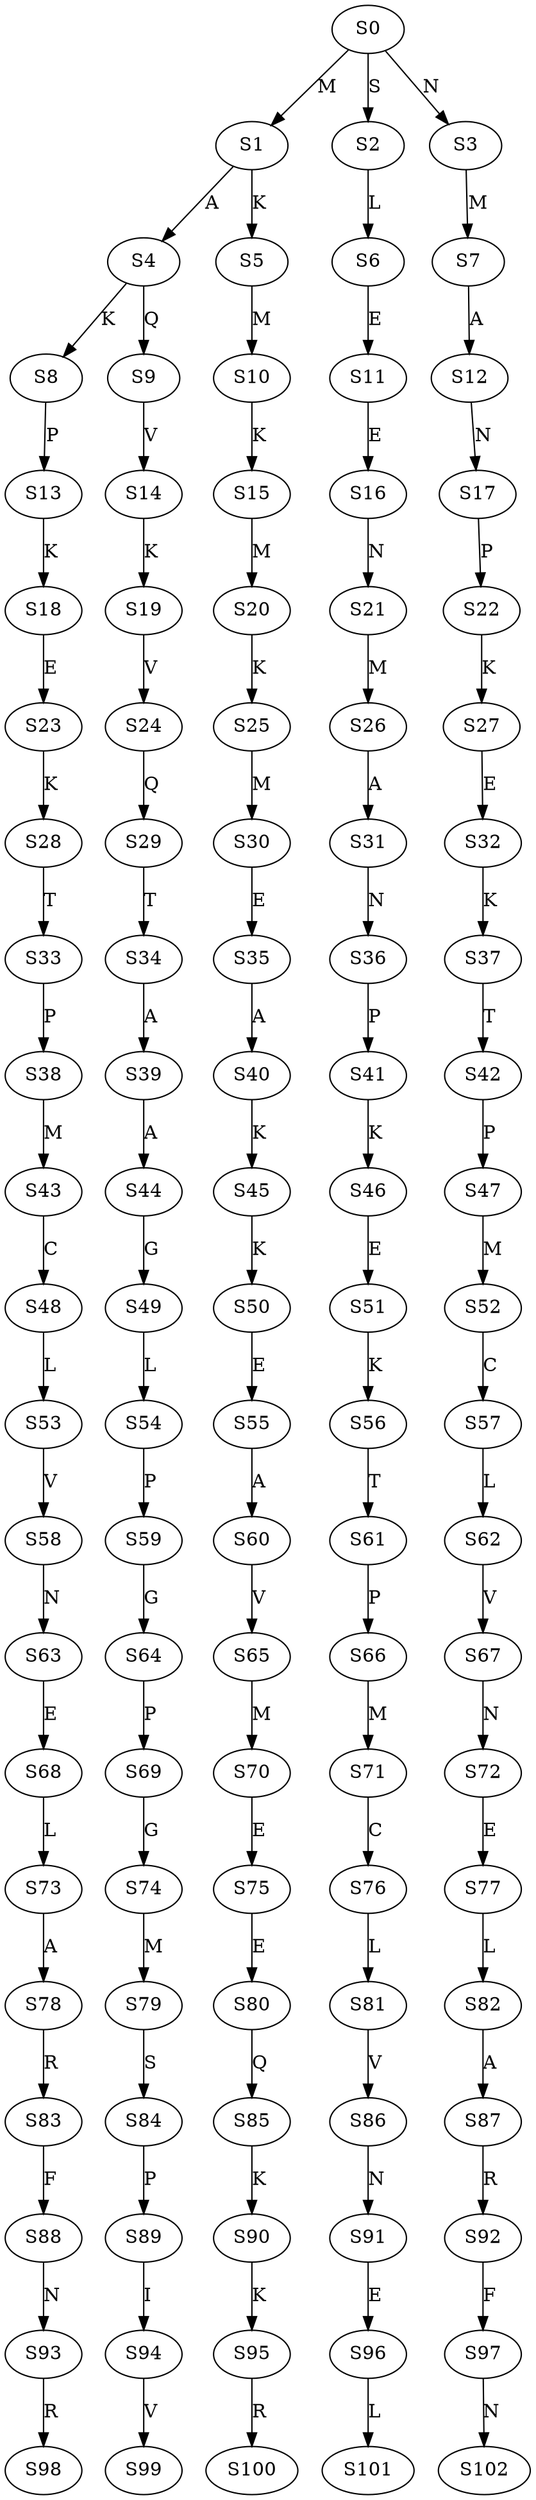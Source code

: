 strict digraph  {
	S0 -> S1 [ label = M ];
	S0 -> S2 [ label = S ];
	S0 -> S3 [ label = N ];
	S1 -> S4 [ label = A ];
	S1 -> S5 [ label = K ];
	S2 -> S6 [ label = L ];
	S3 -> S7 [ label = M ];
	S4 -> S8 [ label = K ];
	S4 -> S9 [ label = Q ];
	S5 -> S10 [ label = M ];
	S6 -> S11 [ label = E ];
	S7 -> S12 [ label = A ];
	S8 -> S13 [ label = P ];
	S9 -> S14 [ label = V ];
	S10 -> S15 [ label = K ];
	S11 -> S16 [ label = E ];
	S12 -> S17 [ label = N ];
	S13 -> S18 [ label = K ];
	S14 -> S19 [ label = K ];
	S15 -> S20 [ label = M ];
	S16 -> S21 [ label = N ];
	S17 -> S22 [ label = P ];
	S18 -> S23 [ label = E ];
	S19 -> S24 [ label = V ];
	S20 -> S25 [ label = K ];
	S21 -> S26 [ label = M ];
	S22 -> S27 [ label = K ];
	S23 -> S28 [ label = K ];
	S24 -> S29 [ label = Q ];
	S25 -> S30 [ label = M ];
	S26 -> S31 [ label = A ];
	S27 -> S32 [ label = E ];
	S28 -> S33 [ label = T ];
	S29 -> S34 [ label = T ];
	S30 -> S35 [ label = E ];
	S31 -> S36 [ label = N ];
	S32 -> S37 [ label = K ];
	S33 -> S38 [ label = P ];
	S34 -> S39 [ label = A ];
	S35 -> S40 [ label = A ];
	S36 -> S41 [ label = P ];
	S37 -> S42 [ label = T ];
	S38 -> S43 [ label = M ];
	S39 -> S44 [ label = A ];
	S40 -> S45 [ label = K ];
	S41 -> S46 [ label = K ];
	S42 -> S47 [ label = P ];
	S43 -> S48 [ label = C ];
	S44 -> S49 [ label = G ];
	S45 -> S50 [ label = K ];
	S46 -> S51 [ label = E ];
	S47 -> S52 [ label = M ];
	S48 -> S53 [ label = L ];
	S49 -> S54 [ label = L ];
	S50 -> S55 [ label = E ];
	S51 -> S56 [ label = K ];
	S52 -> S57 [ label = C ];
	S53 -> S58 [ label = V ];
	S54 -> S59 [ label = P ];
	S55 -> S60 [ label = A ];
	S56 -> S61 [ label = T ];
	S57 -> S62 [ label = L ];
	S58 -> S63 [ label = N ];
	S59 -> S64 [ label = G ];
	S60 -> S65 [ label = V ];
	S61 -> S66 [ label = P ];
	S62 -> S67 [ label = V ];
	S63 -> S68 [ label = E ];
	S64 -> S69 [ label = P ];
	S65 -> S70 [ label = M ];
	S66 -> S71 [ label = M ];
	S67 -> S72 [ label = N ];
	S68 -> S73 [ label = L ];
	S69 -> S74 [ label = G ];
	S70 -> S75 [ label = E ];
	S71 -> S76 [ label = C ];
	S72 -> S77 [ label = E ];
	S73 -> S78 [ label = A ];
	S74 -> S79 [ label = M ];
	S75 -> S80 [ label = E ];
	S76 -> S81 [ label = L ];
	S77 -> S82 [ label = L ];
	S78 -> S83 [ label = R ];
	S79 -> S84 [ label = S ];
	S80 -> S85 [ label = Q ];
	S81 -> S86 [ label = V ];
	S82 -> S87 [ label = A ];
	S83 -> S88 [ label = F ];
	S84 -> S89 [ label = P ];
	S85 -> S90 [ label = K ];
	S86 -> S91 [ label = N ];
	S87 -> S92 [ label = R ];
	S88 -> S93 [ label = N ];
	S89 -> S94 [ label = I ];
	S90 -> S95 [ label = K ];
	S91 -> S96 [ label = E ];
	S92 -> S97 [ label = F ];
	S93 -> S98 [ label = R ];
	S94 -> S99 [ label = V ];
	S95 -> S100 [ label = R ];
	S96 -> S101 [ label = L ];
	S97 -> S102 [ label = N ];
}
